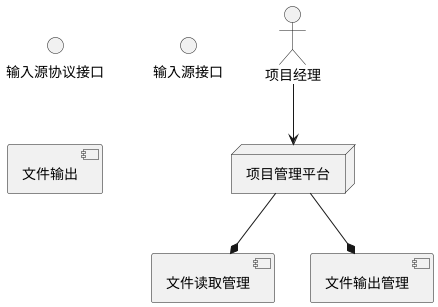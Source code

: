 @startuml
'https://plantuml.com/sequence-diagram


actor 项目经理
node 项目管理平台

interface 输入源协议接口
interface 输入源接口

component 文件读取管理
component 文件输出管理
component 文件输出管理

component 文件输出


项目经理 --> 项目管理平台
项目管理平台 --* 文件读取管理
项目管理平台 --* 文件输出管理







@enduml